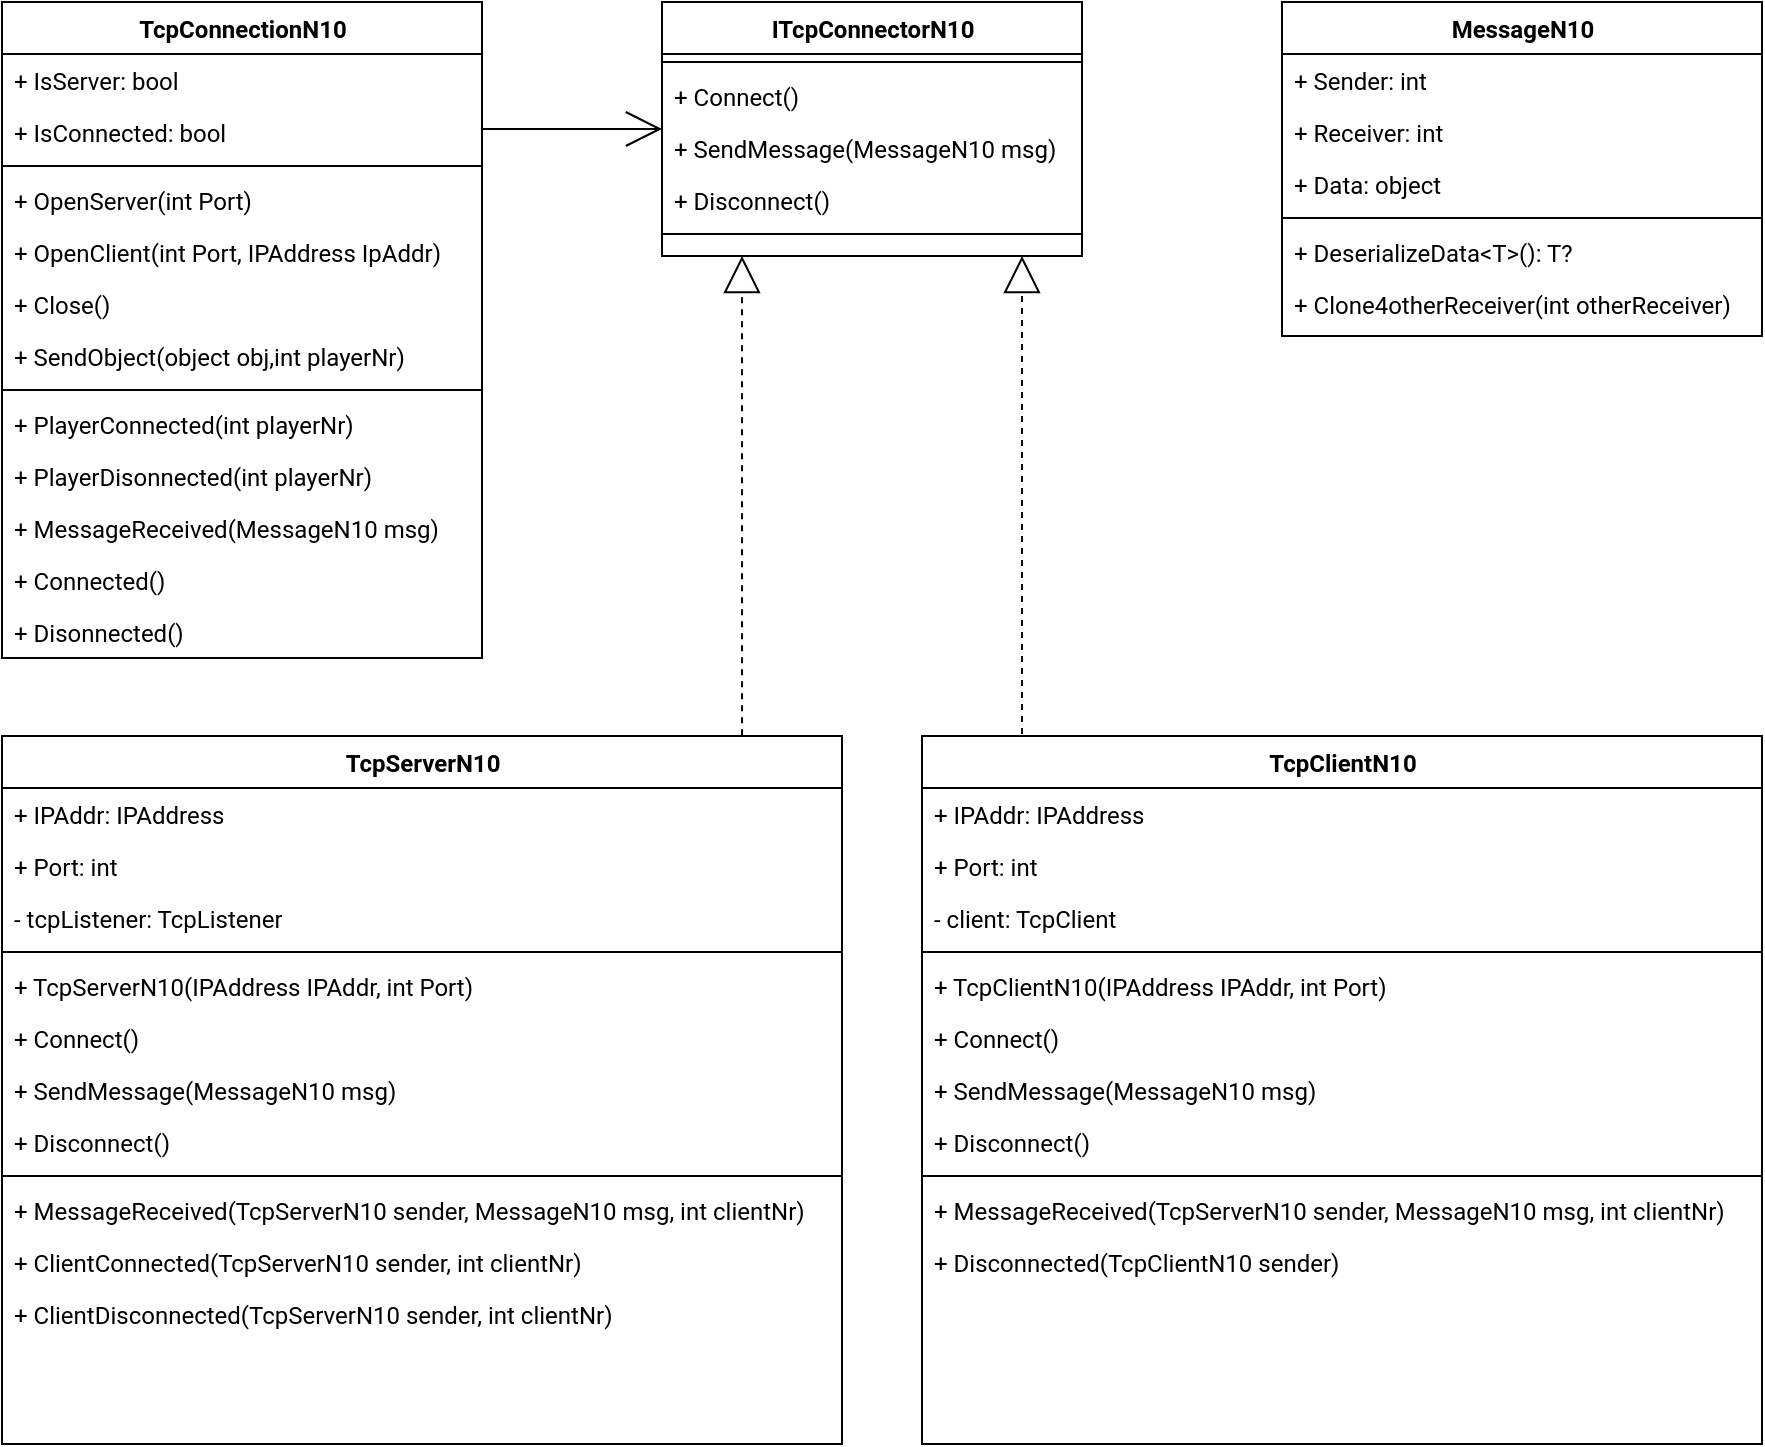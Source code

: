<mxfile version="15.4.0" type="device"><diagram name="Page-1" id="9f46799a-70d6-7492-0946-bef42562c5a5"><mxGraphModel dx="1185" dy="685" grid="1" gridSize="10" guides="1" tooltips="1" connect="1" arrows="1" fold="1" page="1" pageScale="1" pageWidth="1100" pageHeight="850" background="none" math="0" shadow="0"><root><mxCell id="0"/><mxCell id="1" parent="0"/><mxCell id="78961159f06e98e8-17" value="TcpConnectionN10" style="swimlane;html=1;fontStyle=1;align=center;verticalAlign=top;childLayout=stackLayout;horizontal=1;startSize=26;horizontalStack=0;resizeParent=1;resizeLast=0;collapsible=1;marginBottom=0;swimlaneFillColor=#ffffff;rounded=0;shadow=0;comic=0;labelBackgroundColor=none;strokeWidth=1;fillColor=none;fontFamily=Roboto;fontSize=12;fontSource=https%3A%2F%2Ffonts.googleapis.com%2Fcss%3Ffamily%3DRoboto;" parent="1" vertex="1"><mxGeometry x="90" y="83" width="240" height="328" as="geometry"/></mxCell><mxCell id="78961159f06e98e8-21" value="+ IsServer: bool" style="text;html=1;strokeColor=none;fillColor=none;align=left;verticalAlign=top;spacingLeft=4;spacingRight=4;overflow=hidden;rotatable=0;points=[[0,0.5],[1,0.5]];portConstraint=eastwest;fontFamily=Roboto;fontSource=https%3A%2F%2Ffonts.googleapis.com%2Fcss%3Ffamily%3DRoboto;fontSize=12;" parent="78961159f06e98e8-17" vertex="1"><mxGeometry y="26" width="240" height="26" as="geometry"/></mxCell><mxCell id="78961159f06e98e8-23" value="+ IsConnected: bool" style="text;html=1;strokeColor=none;fillColor=none;align=left;verticalAlign=top;spacingLeft=4;spacingRight=4;overflow=hidden;rotatable=0;points=[[0,0.5],[1,0.5]];portConstraint=eastwest;fontFamily=Roboto;fontSource=https%3A%2F%2Ffonts.googleapis.com%2Fcss%3Ffamily%3DRoboto;fontSize=12;" parent="78961159f06e98e8-17" vertex="1"><mxGeometry y="52" width="240" height="26" as="geometry"/></mxCell><mxCell id="78961159f06e98e8-19" value="" style="line;html=1;strokeWidth=1;fillColor=none;align=left;verticalAlign=middle;spacingTop=-1;spacingLeft=3;spacingRight=3;rotatable=0;labelPosition=right;points=[];portConstraint=eastwest;fontFamily=Roboto;fontSource=https%3A%2F%2Ffonts.googleapis.com%2Fcss%3Ffamily%3DRoboto;fontSize=12;" parent="78961159f06e98e8-17" vertex="1"><mxGeometry y="78" width="240" height="8" as="geometry"/></mxCell><mxCell id="78961159f06e98e8-20" value="+ OpenServer(int Port)" style="text;html=1;strokeColor=none;fillColor=none;align=left;verticalAlign=top;spacingLeft=4;spacingRight=4;overflow=hidden;rotatable=0;points=[[0,0.5],[1,0.5]];portConstraint=eastwest;fontFamily=Roboto;fontSource=https%3A%2F%2Ffonts.googleapis.com%2Fcss%3Ffamily%3DRoboto;fontSize=12;" parent="78961159f06e98e8-17" vertex="1"><mxGeometry y="86" width="240" height="26" as="geometry"/></mxCell><mxCell id="78961159f06e98e8-27" value="+ OpenClient(int Port, IPAddress IpAddr)" style="text;html=1;strokeColor=none;fillColor=none;align=left;verticalAlign=top;spacingLeft=4;spacingRight=4;overflow=hidden;rotatable=0;points=[[0,0.5],[1,0.5]];portConstraint=eastwest;fontFamily=Roboto;fontSource=https%3A%2F%2Ffonts.googleapis.com%2Fcss%3Ffamily%3DRoboto;fontSize=12;" parent="78961159f06e98e8-17" vertex="1"><mxGeometry y="112" width="240" height="26" as="geometry"/></mxCell><mxCell id="KiWU7-vlbnloucQOmZti-1" value="+ Close()" style="text;html=1;strokeColor=none;fillColor=none;align=left;verticalAlign=top;spacingLeft=4;spacingRight=4;overflow=hidden;rotatable=0;points=[[0,0.5],[1,0.5]];portConstraint=eastwest;fontFamily=Roboto;fontSource=https%3A%2F%2Ffonts.googleapis.com%2Fcss%3Ffamily%3DRoboto;fontSize=12;" vertex="1" parent="78961159f06e98e8-17"><mxGeometry y="138" width="240" height="26" as="geometry"/></mxCell><mxCell id="KiWU7-vlbnloucQOmZti-2" value="+ SendObject(object obj,int playerNr)" style="text;html=1;strokeColor=none;fillColor=none;align=left;verticalAlign=top;spacingLeft=4;spacingRight=4;overflow=hidden;rotatable=0;points=[[0,0.5],[1,0.5]];portConstraint=eastwest;fontFamily=Roboto;fontSource=https%3A%2F%2Ffonts.googleapis.com%2Fcss%3Ffamily%3DRoboto;fontSize=12;" vertex="1" parent="78961159f06e98e8-17"><mxGeometry y="164" width="240" height="26" as="geometry"/></mxCell><mxCell id="KiWU7-vlbnloucQOmZti-3" value="" style="line;html=1;strokeWidth=1;fillColor=none;align=left;verticalAlign=middle;spacingTop=-1;spacingLeft=3;spacingRight=3;rotatable=0;labelPosition=right;points=[];portConstraint=eastwest;fontFamily=Roboto;fontSource=https%3A%2F%2Ffonts.googleapis.com%2Fcss%3Ffamily%3DRoboto;fontSize=12;" vertex="1" parent="78961159f06e98e8-17"><mxGeometry y="190" width="240" height="8" as="geometry"/></mxCell><mxCell id="KiWU7-vlbnloucQOmZti-4" value="+ PlayerConnected(int playerNr)" style="text;html=1;strokeColor=none;fillColor=none;align=left;verticalAlign=top;spacingLeft=4;spacingRight=4;overflow=hidden;rotatable=0;points=[[0,0.5],[1,0.5]];portConstraint=eastwest;fontFamily=Roboto;fontSource=https%3A%2F%2Ffonts.googleapis.com%2Fcss%3Ffamily%3DRoboto;fontSize=12;" vertex="1" parent="78961159f06e98e8-17"><mxGeometry y="198" width="240" height="26" as="geometry"/></mxCell><mxCell id="KiWU7-vlbnloucQOmZti-5" value="+ PlayerDisonnected(int playerNr)" style="text;html=1;strokeColor=none;fillColor=none;align=left;verticalAlign=top;spacingLeft=4;spacingRight=4;overflow=hidden;rotatable=0;points=[[0,0.5],[1,0.5]];portConstraint=eastwest;fontFamily=Roboto;fontSource=https%3A%2F%2Ffonts.googleapis.com%2Fcss%3Ffamily%3DRoboto;fontSize=12;" vertex="1" parent="78961159f06e98e8-17"><mxGeometry y="224" width="240" height="26" as="geometry"/></mxCell><mxCell id="KiWU7-vlbnloucQOmZti-6" value="+ MessageReceived(MessageN10 msg)" style="text;html=1;strokeColor=none;fillColor=none;align=left;verticalAlign=top;spacingLeft=4;spacingRight=4;overflow=hidden;rotatable=0;points=[[0,0.5],[1,0.5]];portConstraint=eastwest;fontFamily=Roboto;fontSource=https%3A%2F%2Ffonts.googleapis.com%2Fcss%3Ffamily%3DRoboto;fontSize=12;" vertex="1" parent="78961159f06e98e8-17"><mxGeometry y="250" width="240" height="26" as="geometry"/></mxCell><mxCell id="KiWU7-vlbnloucQOmZti-7" value="+ Connected()" style="text;html=1;strokeColor=none;fillColor=none;align=left;verticalAlign=top;spacingLeft=4;spacingRight=4;overflow=hidden;rotatable=0;points=[[0,0.5],[1,0.5]];portConstraint=eastwest;fontFamily=Roboto;fontSource=https%3A%2F%2Ffonts.googleapis.com%2Fcss%3Ffamily%3DRoboto;fontSize=12;" vertex="1" parent="78961159f06e98e8-17"><mxGeometry y="276" width="240" height="26" as="geometry"/></mxCell><mxCell id="KiWU7-vlbnloucQOmZti-8" value="+ Disonnected()" style="text;html=1;strokeColor=none;fillColor=none;align=left;verticalAlign=top;spacingLeft=4;spacingRight=4;overflow=hidden;rotatable=0;points=[[0,0.5],[1,0.5]];portConstraint=eastwest;fontFamily=Roboto;fontSource=https%3A%2F%2Ffonts.googleapis.com%2Fcss%3Ffamily%3DRoboto;fontSize=12;" vertex="1" parent="78961159f06e98e8-17"><mxGeometry y="302" width="240" height="26" as="geometry"/></mxCell><mxCell id="78961159f06e98e8-30" value="ITcpConnectorN10" style="swimlane;html=1;fontStyle=1;align=center;verticalAlign=top;childLayout=stackLayout;horizontal=1;startSize=26;horizontalStack=0;resizeParent=1;resizeLast=0;collapsible=1;marginBottom=0;swimlaneFillColor=#ffffff;rounded=0;shadow=0;comic=0;labelBackgroundColor=none;strokeWidth=1;fillColor=none;fontFamily=Roboto;fontSize=12;fontSource=https%3A%2F%2Ffonts.googleapis.com%2Fcss%3Ffamily%3DRoboto;" parent="1" vertex="1"><mxGeometry x="420" y="83" width="210" height="127" as="geometry"/></mxCell><mxCell id="78961159f06e98e8-38" value="" style="line;html=1;strokeWidth=1;fillColor=none;align=left;verticalAlign=middle;spacingTop=-1;spacingLeft=3;spacingRight=3;rotatable=0;labelPosition=right;points=[];portConstraint=eastwest;fontFamily=Roboto;fontSource=https%3A%2F%2Ffonts.googleapis.com%2Fcss%3Ffamily%3DRoboto;fontSize=12;" parent="78961159f06e98e8-30" vertex="1"><mxGeometry y="26" width="210" height="8" as="geometry"/></mxCell><mxCell id="78961159f06e98e8-39" value="+ Connect()" style="text;html=1;strokeColor=none;fillColor=none;align=left;verticalAlign=top;spacingLeft=4;spacingRight=4;overflow=hidden;rotatable=0;points=[[0,0.5],[1,0.5]];portConstraint=eastwest;fontFamily=Roboto;fontSource=https%3A%2F%2Ffonts.googleapis.com%2Fcss%3Ffamily%3DRoboto;fontSize=12;" parent="78961159f06e98e8-30" vertex="1"><mxGeometry y="34" width="210" height="26" as="geometry"/></mxCell><mxCell id="78961159f06e98e8-40" value="+ SendMessage(MessageN10 msg)" style="text;html=1;strokeColor=none;fillColor=none;align=left;verticalAlign=top;spacingLeft=4;spacingRight=4;overflow=hidden;rotatable=0;points=[[0,0.5],[1,0.5]];portConstraint=eastwest;fontFamily=Roboto;fontSource=https%3A%2F%2Ffonts.googleapis.com%2Fcss%3Ffamily%3DRoboto;fontSize=12;" parent="78961159f06e98e8-30" vertex="1"><mxGeometry y="60" width="210" height="26" as="geometry"/></mxCell><mxCell id="78961159f06e98e8-42" value="+ Disconnect()" style="text;html=1;strokeColor=none;fillColor=none;align=left;verticalAlign=top;spacingLeft=4;spacingRight=4;overflow=hidden;rotatable=0;points=[[0,0.5],[1,0.5]];portConstraint=eastwest;fontFamily=Roboto;fontSource=https%3A%2F%2Ffonts.googleapis.com%2Fcss%3Ffamily%3DRoboto;fontSize=12;" parent="78961159f06e98e8-30" vertex="1"><mxGeometry y="86" width="210" height="26" as="geometry"/></mxCell><mxCell id="KiWU7-vlbnloucQOmZti-9" value="" style="line;html=1;strokeWidth=1;fillColor=none;align=left;verticalAlign=middle;spacingTop=-1;spacingLeft=3;spacingRight=3;rotatable=0;labelPosition=right;points=[];portConstraint=eastwest;fontFamily=Roboto;fontSource=https%3A%2F%2Ffonts.googleapis.com%2Fcss%3Ffamily%3DRoboto;fontSize=12;" vertex="1" parent="78961159f06e98e8-30"><mxGeometry y="112" width="210" height="8" as="geometry"/></mxCell><mxCell id="78961159f06e98e8-43" value="MessageN10" style="swimlane;html=1;fontStyle=1;align=center;verticalAlign=top;childLayout=stackLayout;horizontal=1;startSize=26;horizontalStack=0;resizeParent=1;resizeLast=0;collapsible=1;marginBottom=0;swimlaneFillColor=#ffffff;rounded=0;shadow=0;comic=0;labelBackgroundColor=none;strokeWidth=1;fillColor=none;fontFamily=Roboto;fontSize=12;fontSource=https%3A%2F%2Ffonts.googleapis.com%2Fcss%3Ffamily%3DRoboto;" parent="1" vertex="1"><mxGeometry x="730" y="83" width="240" height="167" as="geometry"/></mxCell><mxCell id="78961159f06e98e8-44" value="+ Sender: int" style="text;html=1;strokeColor=none;fillColor=none;align=left;verticalAlign=top;spacingLeft=4;spacingRight=4;overflow=hidden;rotatable=0;points=[[0,0.5],[1,0.5]];portConstraint=eastwest;fontFamily=Roboto;fontSource=https%3A%2F%2Ffonts.googleapis.com%2Fcss%3Ffamily%3DRoboto;fontSize=12;" parent="78961159f06e98e8-43" vertex="1"><mxGeometry y="26" width="240" height="26" as="geometry"/></mxCell><mxCell id="78961159f06e98e8-45" value="+ Receiver: int" style="text;html=1;strokeColor=none;fillColor=none;align=left;verticalAlign=top;spacingLeft=4;spacingRight=4;overflow=hidden;rotatable=0;points=[[0,0.5],[1,0.5]];portConstraint=eastwest;fontFamily=Roboto;fontSource=https%3A%2F%2Ffonts.googleapis.com%2Fcss%3Ffamily%3DRoboto;fontSize=12;" parent="78961159f06e98e8-43" vertex="1"><mxGeometry y="52" width="240" height="26" as="geometry"/></mxCell><mxCell id="78961159f06e98e8-49" value="+ Data: object" style="text;html=1;strokeColor=none;fillColor=none;align=left;verticalAlign=top;spacingLeft=4;spacingRight=4;overflow=hidden;rotatable=0;points=[[0,0.5],[1,0.5]];portConstraint=eastwest;fontFamily=Roboto;fontSource=https%3A%2F%2Ffonts.googleapis.com%2Fcss%3Ffamily%3DRoboto;fontSize=12;" parent="78961159f06e98e8-43" vertex="1"><mxGeometry y="78" width="240" height="26" as="geometry"/></mxCell><mxCell id="78961159f06e98e8-51" value="" style="line;html=1;strokeWidth=1;fillColor=none;align=left;verticalAlign=middle;spacingTop=-1;spacingLeft=3;spacingRight=3;rotatable=0;labelPosition=right;points=[];portConstraint=eastwest;fontFamily=Roboto;fontSource=https%3A%2F%2Ffonts.googleapis.com%2Fcss%3Ffamily%3DRoboto;fontSize=12;" parent="78961159f06e98e8-43" vertex="1"><mxGeometry y="104" width="240" height="8" as="geometry"/></mxCell><mxCell id="78961159f06e98e8-52" value="+ DeserializeData&amp;lt;T&amp;gt;(): T?" style="text;html=1;strokeColor=none;fillColor=none;align=left;verticalAlign=top;spacingLeft=4;spacingRight=4;overflow=hidden;rotatable=0;points=[[0,0.5],[1,0.5]];portConstraint=eastwest;fontFamily=Roboto;fontSource=https%3A%2F%2Ffonts.googleapis.com%2Fcss%3Ffamily%3DRoboto;fontSize=12;" parent="78961159f06e98e8-43" vertex="1"><mxGeometry y="112" width="240" height="26" as="geometry"/></mxCell><mxCell id="78961159f06e98e8-53" value="+ Clone4otherReceiver(int otherReceiver)" style="text;html=1;strokeColor=none;fillColor=none;align=left;verticalAlign=top;spacingLeft=4;spacingRight=4;overflow=hidden;rotatable=0;points=[[0,0.5],[1,0.5]];portConstraint=eastwest;fontFamily=Roboto;fontSource=https%3A%2F%2Ffonts.googleapis.com%2Fcss%3Ffamily%3DRoboto;fontSize=12;" parent="78961159f06e98e8-43" vertex="1"><mxGeometry y="138" width="240" height="26" as="geometry"/></mxCell><mxCell id="78961159f06e98e8-128" style="edgeStyle=orthogonalEdgeStyle;html=1;labelBackgroundColor=none;startFill=0;startSize=8;endArrow=block;endFill=0;endSize=16;fontFamily=Roboto;fontSize=12;dashed=1;exitX=0.881;exitY=-0.001;exitDx=0;exitDy=0;rounded=0;exitPerimeter=0;fontSource=https%3A%2F%2Ffonts.googleapis.com%2Fcss%3Ffamily%3DRoboto;" parent="1" source="78961159f06e98e8-82" edge="1"><mxGeometry relative="1" as="geometry"><Array as="points"><mxPoint x="460" y="270"/><mxPoint x="460" y="270"/></Array><mxPoint x="460" y="210" as="targetPoint"/></mxGeometry></mxCell><mxCell id="78961159f06e98e8-82" value="TcpServerN10" style="swimlane;html=1;fontStyle=1;align=center;verticalAlign=top;childLayout=stackLayout;horizontal=1;startSize=26;horizontalStack=0;resizeParent=1;resizeLast=0;collapsible=1;marginBottom=0;swimlaneFillColor=#ffffff;rounded=0;shadow=0;comic=0;labelBackgroundColor=none;strokeWidth=1;fillColor=none;fontFamily=Roboto;fontSize=12;fontSource=https%3A%2F%2Ffonts.googleapis.com%2Fcss%3Ffamily%3DRoboto;" parent="1" vertex="1"><mxGeometry x="90" y="450" width="420" height="354" as="geometry"/></mxCell><mxCell id="78961159f06e98e8-83" value="+ IPAddr: IPAddress" style="text;html=1;strokeColor=none;fillColor=none;align=left;verticalAlign=top;spacingLeft=4;spacingRight=4;overflow=hidden;rotatable=0;points=[[0,0.5],[1,0.5]];portConstraint=eastwest;fontFamily=Roboto;fontSource=https%3A%2F%2Ffonts.googleapis.com%2Fcss%3Ffamily%3DRoboto;fontSize=12;" parent="78961159f06e98e8-82" vertex="1"><mxGeometry y="26" width="420" height="26" as="geometry"/></mxCell><mxCell id="78961159f06e98e8-84" value="+ Port: int" style="text;html=1;strokeColor=none;fillColor=none;align=left;verticalAlign=top;spacingLeft=4;spacingRight=4;overflow=hidden;rotatable=0;points=[[0,0.5],[1,0.5]];portConstraint=eastwest;fontFamily=Roboto;fontSource=https%3A%2F%2Ffonts.googleapis.com%2Fcss%3Ffamily%3DRoboto;fontSize=12;" parent="78961159f06e98e8-82" vertex="1"><mxGeometry y="52" width="420" height="26" as="geometry"/></mxCell><mxCell id="78961159f06e98e8-85" value="- tcpListener: TcpListener" style="text;html=1;strokeColor=none;fillColor=none;align=left;verticalAlign=top;spacingLeft=4;spacingRight=4;overflow=hidden;rotatable=0;points=[[0,0.5],[1,0.5]];portConstraint=eastwest;fontFamily=Roboto;fontSource=https%3A%2F%2Ffonts.googleapis.com%2Fcss%3Ffamily%3DRoboto;fontSize=12;" parent="78961159f06e98e8-82" vertex="1"><mxGeometry y="78" width="420" height="26" as="geometry"/></mxCell><mxCell id="78961159f06e98e8-90" value="" style="line;html=1;strokeWidth=1;fillColor=none;align=left;verticalAlign=middle;spacingTop=-1;spacingLeft=3;spacingRight=3;rotatable=0;labelPosition=right;points=[];portConstraint=eastwest;fontFamily=Roboto;fontSource=https%3A%2F%2Ffonts.googleapis.com%2Fcss%3Ffamily%3DRoboto;fontSize=12;" parent="78961159f06e98e8-82" vertex="1"><mxGeometry y="104" width="420" height="8" as="geometry"/></mxCell><mxCell id="78961159f06e98e8-91" value="+ TcpServerN10(IPAddress IPAddr, int Port)" style="text;html=1;strokeColor=none;fillColor=none;align=left;verticalAlign=top;spacingLeft=4;spacingRight=4;overflow=hidden;rotatable=0;points=[[0,0.5],[1,0.5]];portConstraint=eastwest;fontFamily=Roboto;fontSource=https%3A%2F%2Ffonts.googleapis.com%2Fcss%3Ffamily%3DRoboto;fontSize=12;" parent="78961159f06e98e8-82" vertex="1"><mxGeometry y="112" width="420" height="26" as="geometry"/></mxCell><mxCell id="78961159f06e98e8-94" value="+ Connect()" style="text;html=1;strokeColor=none;fillColor=none;align=left;verticalAlign=top;spacingLeft=4;spacingRight=4;overflow=hidden;rotatable=0;points=[[0,0.5],[1,0.5]];portConstraint=eastwest;fontFamily=Roboto;fontSource=https%3A%2F%2Ffonts.googleapis.com%2Fcss%3Ffamily%3DRoboto;fontSize=12;" parent="78961159f06e98e8-82" vertex="1"><mxGeometry y="138" width="420" height="26" as="geometry"/></mxCell><mxCell id="KiWU7-vlbnloucQOmZti-13" value="+ SendMessage(MessageN10 msg)" style="text;html=1;strokeColor=none;fillColor=none;align=left;verticalAlign=top;spacingLeft=4;spacingRight=4;overflow=hidden;rotatable=0;points=[[0,0.5],[1,0.5]];portConstraint=eastwest;fontFamily=Roboto;fontSource=https%3A%2F%2Ffonts.googleapis.com%2Fcss%3Ffamily%3DRoboto;fontSize=12;" vertex="1" parent="78961159f06e98e8-82"><mxGeometry y="164" width="420" height="26" as="geometry"/></mxCell><mxCell id="KiWU7-vlbnloucQOmZti-14" value="+ Disconnect()" style="text;html=1;strokeColor=none;fillColor=none;align=left;verticalAlign=top;spacingLeft=4;spacingRight=4;overflow=hidden;rotatable=0;points=[[0,0.5],[1,0.5]];portConstraint=eastwest;fontFamily=Roboto;fontSource=https%3A%2F%2Ffonts.googleapis.com%2Fcss%3Ffamily%3DRoboto;fontSize=12;" vertex="1" parent="78961159f06e98e8-82"><mxGeometry y="190" width="420" height="26" as="geometry"/></mxCell><mxCell id="KiWU7-vlbnloucQOmZti-15" value="" style="line;html=1;strokeWidth=1;fillColor=none;align=left;verticalAlign=middle;spacingTop=-1;spacingLeft=3;spacingRight=3;rotatable=0;labelPosition=right;points=[];portConstraint=eastwest;fontFamily=Roboto;fontSource=https%3A%2F%2Ffonts.googleapis.com%2Fcss%3Ffamily%3DRoboto;fontSize=12;" vertex="1" parent="78961159f06e98e8-82"><mxGeometry y="216" width="420" height="8" as="geometry"/></mxCell><mxCell id="KiWU7-vlbnloucQOmZti-16" value="+ MessageReceived(TcpServerN10 sender, MessageN10 msg, int clientNr)" style="text;html=1;strokeColor=none;fillColor=none;align=left;verticalAlign=top;spacingLeft=4;spacingRight=4;overflow=hidden;rotatable=0;points=[[0,0.5],[1,0.5]];portConstraint=eastwest;fontFamily=Roboto;fontSource=https%3A%2F%2Ffonts.googleapis.com%2Fcss%3Ffamily%3DRoboto;fontSize=12;" vertex="1" parent="78961159f06e98e8-82"><mxGeometry y="224" width="420" height="26" as="geometry"/></mxCell><mxCell id="KiWU7-vlbnloucQOmZti-19" value="+ ClientConnected(TcpServerN10 sender, int clientNr)" style="text;html=1;strokeColor=none;fillColor=none;align=left;verticalAlign=top;spacingLeft=4;spacingRight=4;overflow=hidden;rotatable=0;points=[[0,0.5],[1,0.5]];portConstraint=eastwest;fontFamily=Roboto;fontSource=https%3A%2F%2Ffonts.googleapis.com%2Fcss%3Ffamily%3DRoboto;fontSize=12;" vertex="1" parent="78961159f06e98e8-82"><mxGeometry y="250" width="420" height="26" as="geometry"/></mxCell><mxCell id="KiWU7-vlbnloucQOmZti-20" value="+ ClientDisconnected(TcpServerN10 sender, int clientNr)" style="text;html=1;strokeColor=none;fillColor=none;align=left;verticalAlign=top;spacingLeft=4;spacingRight=4;overflow=hidden;rotatable=0;points=[[0,0.5],[1,0.5]];portConstraint=eastwest;fontFamily=Roboto;fontSource=https%3A%2F%2Ffonts.googleapis.com%2Fcss%3Ffamily%3DRoboto;fontSize=12;" vertex="1" parent="78961159f06e98e8-82"><mxGeometry y="276" width="420" height="26" as="geometry"/></mxCell><mxCell id="78961159f06e98e8-121" style="edgeStyle=elbowEdgeStyle;html=1;labelBackgroundColor=none;startFill=0;startSize=8;endArrow=open;endFill=0;endSize=16;fontFamily=Roboto;fontSize=12;elbow=vertical;fontSource=https%3A%2F%2Ffonts.googleapis.com%2Fcss%3Ffamily%3DRoboto;" parent="1" source="78961159f06e98e8-17" target="78961159f06e98e8-30" edge="1"><mxGeometry relative="1" as="geometry"><mxPoint x="250" y="259.882" as="sourcePoint"/></mxGeometry></mxCell><mxCell id="KiWU7-vlbnloucQOmZti-21" value="TcpClientN10" style="swimlane;html=1;fontStyle=1;align=center;verticalAlign=top;childLayout=stackLayout;horizontal=1;startSize=26;horizontalStack=0;resizeParent=1;resizeLast=0;collapsible=1;marginBottom=0;swimlaneFillColor=#ffffff;rounded=0;shadow=0;comic=0;labelBackgroundColor=none;strokeWidth=1;fillColor=none;fontFamily=Roboto;fontSize=12;fontSource=https%3A%2F%2Ffonts.googleapis.com%2Fcss%3Ffamily%3DRoboto;" vertex="1" parent="1"><mxGeometry x="550" y="450" width="420" height="354" as="geometry"/></mxCell><mxCell id="KiWU7-vlbnloucQOmZti-22" value="+ IPAddr: IPAddress" style="text;html=1;strokeColor=none;fillColor=none;align=left;verticalAlign=top;spacingLeft=4;spacingRight=4;overflow=hidden;rotatable=0;points=[[0,0.5],[1,0.5]];portConstraint=eastwest;fontFamily=Roboto;fontSource=https%3A%2F%2Ffonts.googleapis.com%2Fcss%3Ffamily%3DRoboto;fontSize=12;" vertex="1" parent="KiWU7-vlbnloucQOmZti-21"><mxGeometry y="26" width="420" height="26" as="geometry"/></mxCell><mxCell id="KiWU7-vlbnloucQOmZti-23" value="+ Port: int" style="text;html=1;strokeColor=none;fillColor=none;align=left;verticalAlign=top;spacingLeft=4;spacingRight=4;overflow=hidden;rotatable=0;points=[[0,0.5],[1,0.5]];portConstraint=eastwest;fontFamily=Roboto;fontSource=https%3A%2F%2Ffonts.googleapis.com%2Fcss%3Ffamily%3DRoboto;fontSize=12;" vertex="1" parent="KiWU7-vlbnloucQOmZti-21"><mxGeometry y="52" width="420" height="26" as="geometry"/></mxCell><mxCell id="KiWU7-vlbnloucQOmZti-24" value="- client: TcpClient" style="text;html=1;strokeColor=none;fillColor=none;align=left;verticalAlign=top;spacingLeft=4;spacingRight=4;overflow=hidden;rotatable=0;points=[[0,0.5],[1,0.5]];portConstraint=eastwest;fontFamily=Roboto;fontSource=https%3A%2F%2Ffonts.googleapis.com%2Fcss%3Ffamily%3DRoboto;fontSize=12;" vertex="1" parent="KiWU7-vlbnloucQOmZti-21"><mxGeometry y="78" width="420" height="26" as="geometry"/></mxCell><mxCell id="KiWU7-vlbnloucQOmZti-25" value="" style="line;html=1;strokeWidth=1;fillColor=none;align=left;verticalAlign=middle;spacingTop=-1;spacingLeft=3;spacingRight=3;rotatable=0;labelPosition=right;points=[];portConstraint=eastwest;fontFamily=Roboto;fontSource=https%3A%2F%2Ffonts.googleapis.com%2Fcss%3Ffamily%3DRoboto;fontSize=12;" vertex="1" parent="KiWU7-vlbnloucQOmZti-21"><mxGeometry y="104" width="420" height="8" as="geometry"/></mxCell><mxCell id="KiWU7-vlbnloucQOmZti-26" value="+ TcpClientN10(IPAddress IPAddr, int Port)" style="text;html=1;strokeColor=none;fillColor=none;align=left;verticalAlign=top;spacingLeft=4;spacingRight=4;overflow=hidden;rotatable=0;points=[[0,0.5],[1,0.5]];portConstraint=eastwest;fontFamily=Roboto;fontSource=https%3A%2F%2Ffonts.googleapis.com%2Fcss%3Ffamily%3DRoboto;fontSize=12;" vertex="1" parent="KiWU7-vlbnloucQOmZti-21"><mxGeometry y="112" width="420" height="26" as="geometry"/></mxCell><mxCell id="KiWU7-vlbnloucQOmZti-27" value="+ Connect()" style="text;html=1;strokeColor=none;fillColor=none;align=left;verticalAlign=top;spacingLeft=4;spacingRight=4;overflow=hidden;rotatable=0;points=[[0,0.5],[1,0.5]];portConstraint=eastwest;fontFamily=Roboto;fontSource=https%3A%2F%2Ffonts.googleapis.com%2Fcss%3Ffamily%3DRoboto;fontSize=12;" vertex="1" parent="KiWU7-vlbnloucQOmZti-21"><mxGeometry y="138" width="420" height="26" as="geometry"/></mxCell><mxCell id="KiWU7-vlbnloucQOmZti-28" value="+ SendMessage(MessageN10 msg)" style="text;html=1;strokeColor=none;fillColor=none;align=left;verticalAlign=top;spacingLeft=4;spacingRight=4;overflow=hidden;rotatable=0;points=[[0,0.5],[1,0.5]];portConstraint=eastwest;fontFamily=Roboto;fontSource=https%3A%2F%2Ffonts.googleapis.com%2Fcss%3Ffamily%3DRoboto;fontSize=12;" vertex="1" parent="KiWU7-vlbnloucQOmZti-21"><mxGeometry y="164" width="420" height="26" as="geometry"/></mxCell><mxCell id="KiWU7-vlbnloucQOmZti-29" value="+ Disconnect()" style="text;html=1;strokeColor=none;fillColor=none;align=left;verticalAlign=top;spacingLeft=4;spacingRight=4;overflow=hidden;rotatable=0;points=[[0,0.5],[1,0.5]];portConstraint=eastwest;fontFamily=Roboto;fontSource=https%3A%2F%2Ffonts.googleapis.com%2Fcss%3Ffamily%3DRoboto;fontSize=12;" vertex="1" parent="KiWU7-vlbnloucQOmZti-21"><mxGeometry y="190" width="420" height="26" as="geometry"/></mxCell><mxCell id="KiWU7-vlbnloucQOmZti-30" value="" style="line;html=1;strokeWidth=1;fillColor=none;align=left;verticalAlign=middle;spacingTop=-1;spacingLeft=3;spacingRight=3;rotatable=0;labelPosition=right;points=[];portConstraint=eastwest;fontFamily=Roboto;fontSource=https%3A%2F%2Ffonts.googleapis.com%2Fcss%3Ffamily%3DRoboto;fontSize=12;" vertex="1" parent="KiWU7-vlbnloucQOmZti-21"><mxGeometry y="216" width="420" height="8" as="geometry"/></mxCell><mxCell id="KiWU7-vlbnloucQOmZti-31" value="+ MessageReceived(TcpServerN10 sender, MessageN10 msg, int clientNr)" style="text;html=1;strokeColor=none;fillColor=none;align=left;verticalAlign=top;spacingLeft=4;spacingRight=4;overflow=hidden;rotatable=0;points=[[0,0.5],[1,0.5]];portConstraint=eastwest;fontFamily=Roboto;fontSource=https%3A%2F%2Ffonts.googleapis.com%2Fcss%3Ffamily%3DRoboto;fontSize=12;" vertex="1" parent="KiWU7-vlbnloucQOmZti-21"><mxGeometry y="224" width="420" height="26" as="geometry"/></mxCell><mxCell id="KiWU7-vlbnloucQOmZti-32" value="+ Disconnected(TcpClientN10 sender)" style="text;html=1;strokeColor=none;fillColor=none;align=left;verticalAlign=top;spacingLeft=4;spacingRight=4;overflow=hidden;rotatable=0;points=[[0,0.5],[1,0.5]];portConstraint=eastwest;fontFamily=Roboto;fontSource=https%3A%2F%2Ffonts.googleapis.com%2Fcss%3Ffamily%3DRoboto;fontSize=12;" vertex="1" parent="KiWU7-vlbnloucQOmZti-21"><mxGeometry y="250" width="420" height="26" as="geometry"/></mxCell><mxCell id="KiWU7-vlbnloucQOmZti-34" style="edgeStyle=orthogonalEdgeStyle;html=1;labelBackgroundColor=none;startFill=0;startSize=8;endArrow=block;endFill=0;endSize=16;fontFamily=Roboto;fontSize=12;dashed=1;rounded=0;fontSource=https%3A%2F%2Ffonts.googleapis.com%2Fcss%3Ffamily%3DRoboto;" edge="1" parent="1"><mxGeometry relative="1" as="geometry"><Array as="points"><mxPoint x="600" y="449"/></Array><mxPoint x="600" y="449" as="sourcePoint"/><mxPoint x="600" y="210" as="targetPoint"/></mxGeometry></mxCell></root></mxGraphModel></diagram></mxfile>